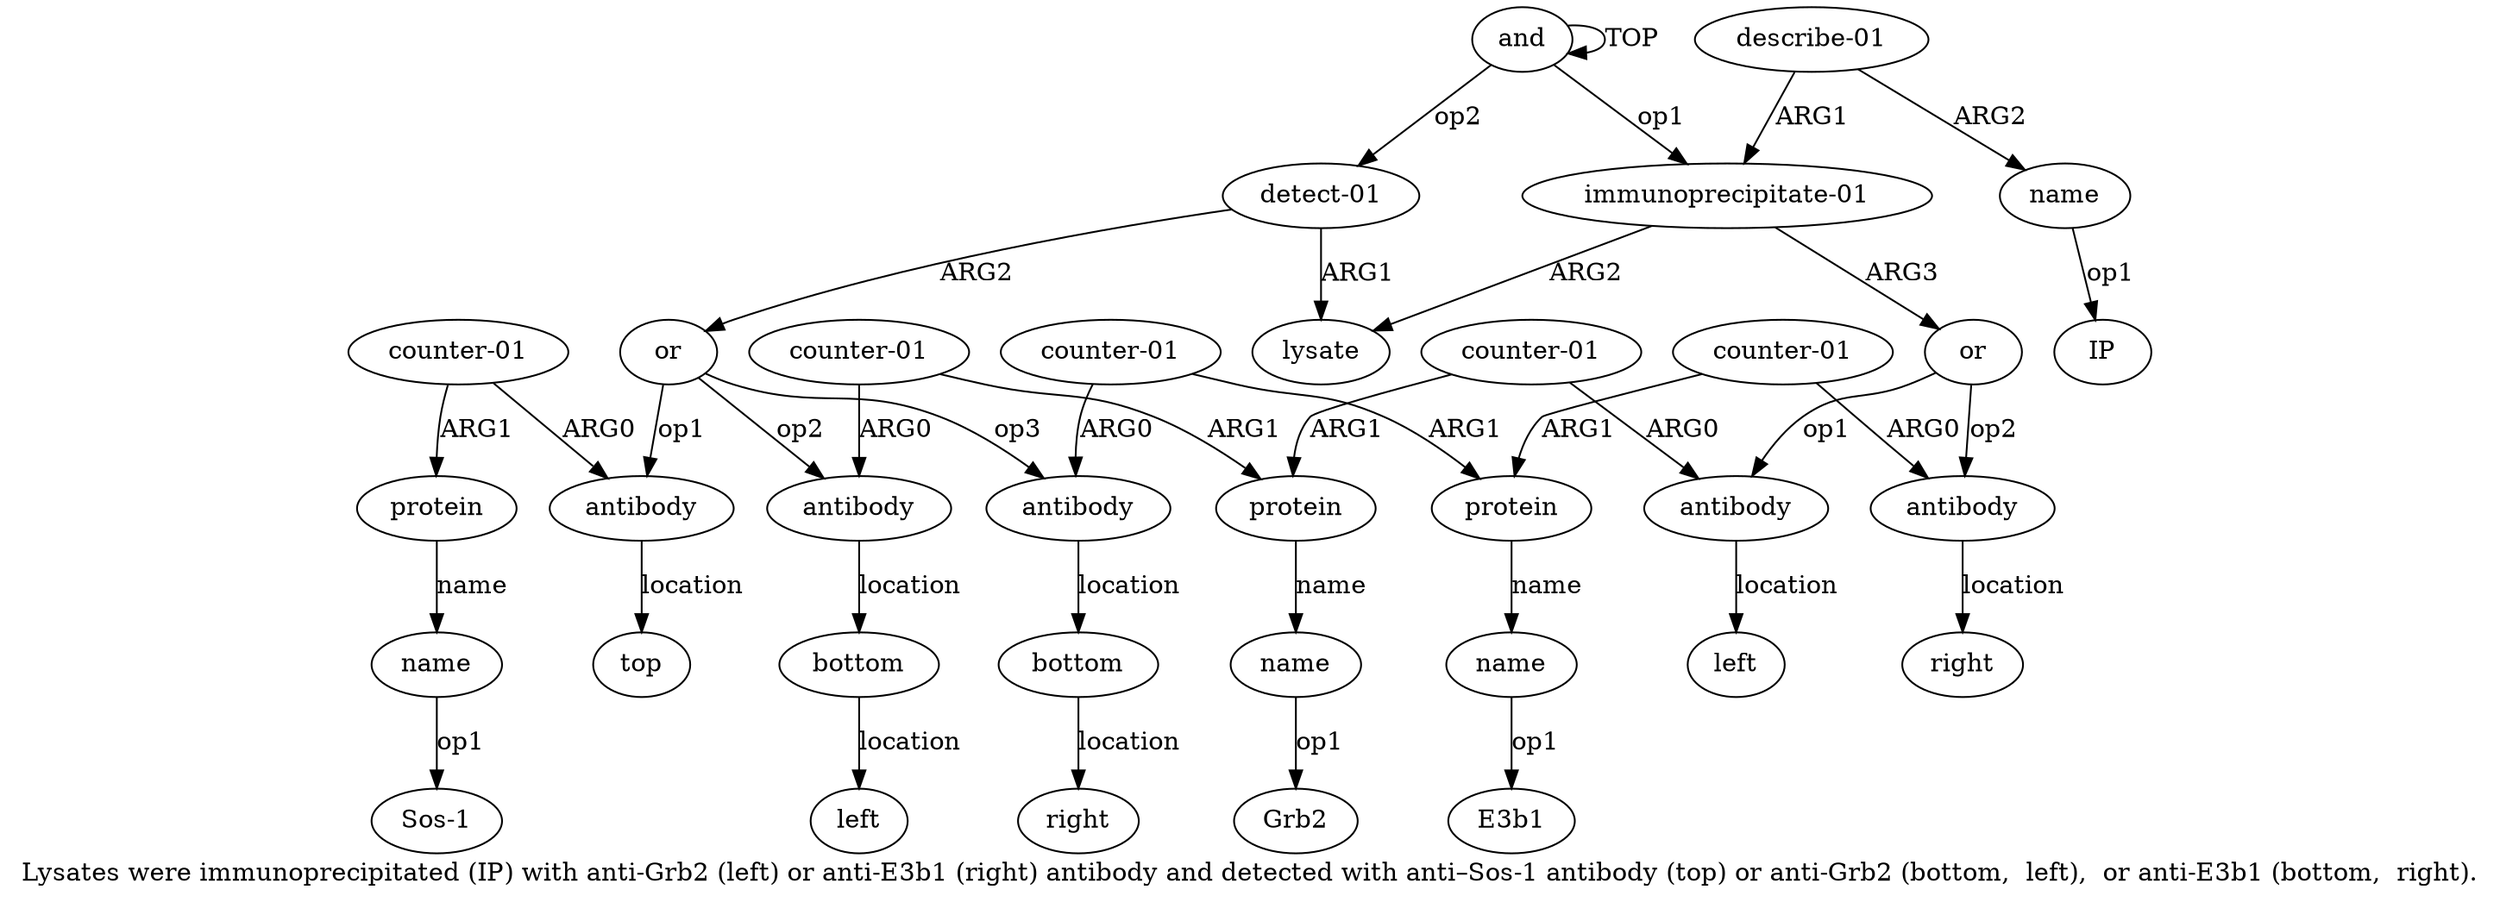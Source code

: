 digraph  {
	graph [label="Lysates were immunoprecipitated (IP) with anti-Grb2 (left) or anti-E3b1 (right) antibody and detected with anti–Sos-1 antibody (\
top) or anti-Grb2 (bottom,  left),  or anti-E3b1 (bottom,  right)."];
	node [label="\N"];
	a20	 [color=black,
		gold_ind=20,
		gold_label=protein,
		label=protein,
		test_ind=20,
		test_label=protein];
	a21	 [color=black,
		gold_ind=21,
		gold_label=name,
		label=name,
		test_ind=21,
		test_label=name];
	a20 -> a21 [key=0,
	color=black,
	gold_label=name,
	label=name,
	test_label=name];
"a21 Sos-1" [color=black,
	gold_ind=-1,
	gold_label="Sos-1",
	label="Sos-1",
	test_ind=-1,
	test_label="Sos-1"];
a21 -> "a21 Sos-1" [key=0,
color=black,
gold_label=op1,
label=op1,
test_label=op1];
a22 [color=black,
gold_ind=22,
gold_label=top,
label=top,
test_ind=22,
test_label=top];
a23 [color=black,
gold_ind=23,
gold_label=antibody,
label=antibody,
test_ind=23,
test_label=antibody];
a25 [color=black,
gold_ind=25,
gold_label=bottom,
label=bottom,
test_ind=25,
test_label=bottom];
a23 -> a25 [key=0,
color=black,
gold_label=location,
label=location,
test_label=location];
a24 [color=black,
gold_ind=24,
gold_label="counter-01",
label="counter-01",
test_ind=24,
test_label="counter-01"];
a24 -> a23 [key=0,
color=black,
gold_label=ARG0,
label=ARG0,
test_label=ARG0];
a6 [color=black,
gold_ind=6,
gold_label=protein,
label=protein,
test_ind=6,
test_label=protein];
a24 -> a6 [key=0,
color=black,
gold_label=ARG1,
label=ARG1,
test_label=ARG1];
a26 [color=black,
gold_ind=26,
gold_label=left,
label=left,
test_ind=26,
test_label=left];
a25 -> a26 [key=0,
color=black,
gold_label=location,
label=location,
test_label=location];
a27 [color=black,
gold_ind=27,
gold_label=antibody,
label=antibody,
test_ind=27,
test_label=antibody];
a29 [color=black,
gold_ind=29,
gold_label=bottom,
label=bottom,
test_ind=29,
test_label=bottom];
a27 -> a29 [key=0,
color=black,
gold_label=location,
label=location,
test_label=location];
a28 [color=black,
gold_ind=28,
gold_label="counter-01",
label="counter-01",
test_ind=28,
test_label="counter-01"];
a28 -> a27 [key=0,
color=black,
gold_label=ARG0,
label=ARG0,
test_label=ARG0];
a11 [color=black,
gold_ind=11,
gold_label=protein,
label=protein,
test_ind=11,
test_label=protein];
a28 -> a11 [key=0,
color=black,
gold_label=ARG1,
label=ARG1,
test_label=ARG1];
a30 [color=black,
gold_ind=30,
gold_label=right,
label=right,
test_ind=30,
test_label=right];
a29 -> a30 [key=0,
color=black,
gold_label=location,
label=location,
test_label=location];
"a15 IP" [color=black,
gold_ind=-1,
gold_label=IP,
label=IP,
test_ind=-1,
test_label=IP];
"a12 E3b1" [color=black,
gold_ind=-1,
gold_label=E3b1,
label=E3b1,
test_ind=-1,
test_label=E3b1];
"a7 Grb2" [color=black,
gold_ind=-1,
gold_label=Grb2,
label=Grb2,
test_ind=-1,
test_label=Grb2];
a15 [color=black,
gold_ind=15,
gold_label=name,
label=name,
test_ind=15,
test_label=name];
a15 -> "a15 IP" [key=0,
color=black,
gold_label=op1,
label=op1,
test_label=op1];
a14 [color=black,
gold_ind=14,
gold_label="describe-01",
label="describe-01",
test_ind=14,
test_label="describe-01"];
a14 -> a15 [key=0,
color=black,
gold_label=ARG2,
label=ARG2,
test_label=ARG2];
a1 [color=black,
gold_ind=1,
gold_label="immunoprecipitate-01",
label="immunoprecipitate-01",
test_ind=1,
test_label="immunoprecipitate-01"];
a14 -> a1 [key=0,
color=black,
gold_label=ARG1,
label=ARG1,
test_label=ARG1];
a17 [color=black,
gold_ind=17,
gold_label=or,
label=or,
test_ind=17,
test_label=or];
a17 -> a23 [key=0,
color=black,
gold_label=op2,
label=op2,
test_label=op2];
a17 -> a27 [key=0,
color=black,
gold_label=op3,
label=op3,
test_label=op3];
a18 [color=black,
gold_ind=18,
gold_label=antibody,
label=antibody,
test_ind=18,
test_label=antibody];
a17 -> a18 [key=0,
color=black,
gold_label=op1,
label=op1,
test_label=op1];
a16 [color=black,
gold_ind=16,
gold_label="detect-01",
label="detect-01",
test_ind=16,
test_label="detect-01"];
a16 -> a17 [key=0,
color=black,
gold_label=ARG2,
label=ARG2,
test_label=ARG2];
a2 [color=black,
gold_ind=2,
gold_label=lysate,
label=lysate,
test_ind=2,
test_label=lysate];
a16 -> a2 [key=0,
color=black,
gold_label=ARG1,
label=ARG1,
test_label=ARG1];
a12 [color=black,
gold_ind=12,
gold_label=name,
label=name,
test_ind=12,
test_label=name];
a11 -> a12 [key=0,
color=black,
gold_label=name,
label=name,
test_label=name];
a10 [color=black,
gold_ind=10,
gold_label="counter-01",
label="counter-01",
test_ind=10,
test_label="counter-01"];
a10 -> a11 [key=0,
color=black,
gold_label=ARG1,
label=ARG1,
test_label=ARG1];
a9 [color=black,
gold_ind=9,
gold_label=antibody,
label=antibody,
test_ind=9,
test_label=antibody];
a10 -> a9 [key=0,
color=black,
gold_label=ARG0,
label=ARG0,
test_label=ARG0];
a13 [color=black,
gold_ind=13,
gold_label=right,
label=right,
test_ind=13,
test_label=right];
a12 -> "a12 E3b1" [key=0,
color=black,
gold_label=op1,
label=op1,
test_label=op1];
a19 [color=black,
gold_ind=19,
gold_label="counter-01",
label="counter-01",
test_ind=19,
test_label="counter-01"];
a19 -> a20 [key=0,
color=black,
gold_label=ARG1,
label=ARG1,
test_label=ARG1];
a19 -> a18 [key=0,
color=black,
gold_label=ARG0,
label=ARG0,
test_label=ARG0];
a18 -> a22 [key=0,
color=black,
gold_label=location,
label=location,
test_label=location];
a3 [color=black,
gold_ind=3,
gold_label=or,
label=or,
test_ind=3,
test_label=or];
a1 -> a3 [key=0,
color=black,
gold_label=ARG3,
label=ARG3,
test_label=ARG3];
a1 -> a2 [key=0,
color=black,
gold_label=ARG2,
label=ARG2,
test_label=ARG2];
a0 [color=black,
gold_ind=0,
gold_label=and,
label=and,
test_ind=0,
test_label=and];
a0 -> a16 [key=0,
color=black,
gold_label=op2,
label=op2,
test_label=op2];
a0 -> a1 [key=0,
color=black,
gold_label=op1,
label=op1,
test_label=op1];
a0 -> a0 [key=0,
color=black,
gold_label=TOP,
label=TOP,
test_label=TOP];
a4 [color=black,
gold_ind=4,
gold_label=antibody,
label=antibody,
test_ind=4,
test_label=antibody];
a3 -> a4 [key=0,
color=black,
gold_label=op1,
label=op1,
test_label=op1];
a3 -> a9 [key=0,
color=black,
gold_label=op2,
label=op2,
test_label=op2];
a5 [color=black,
gold_ind=5,
gold_label="counter-01",
label="counter-01",
test_ind=5,
test_label="counter-01"];
a5 -> a4 [key=0,
color=black,
gold_label=ARG0,
label=ARG0,
test_label=ARG0];
a5 -> a6 [key=0,
color=black,
gold_label=ARG1,
label=ARG1,
test_label=ARG1];
a8 [color=black,
gold_ind=8,
gold_label=left,
label=left,
test_ind=8,
test_label=left];
a4 -> a8 [key=0,
color=black,
gold_label=location,
label=location,
test_label=location];
a7 [color=black,
gold_ind=7,
gold_label=name,
label=name,
test_ind=7,
test_label=name];
a7 -> "a7 Grb2" [key=0,
color=black,
gold_label=op1,
label=op1,
test_label=op1];
a6 -> a7 [key=0,
color=black,
gold_label=name,
label=name,
test_label=name];
a9 -> a13 [key=0,
color=black,
gold_label=location,
label=location,
test_label=location];
}
